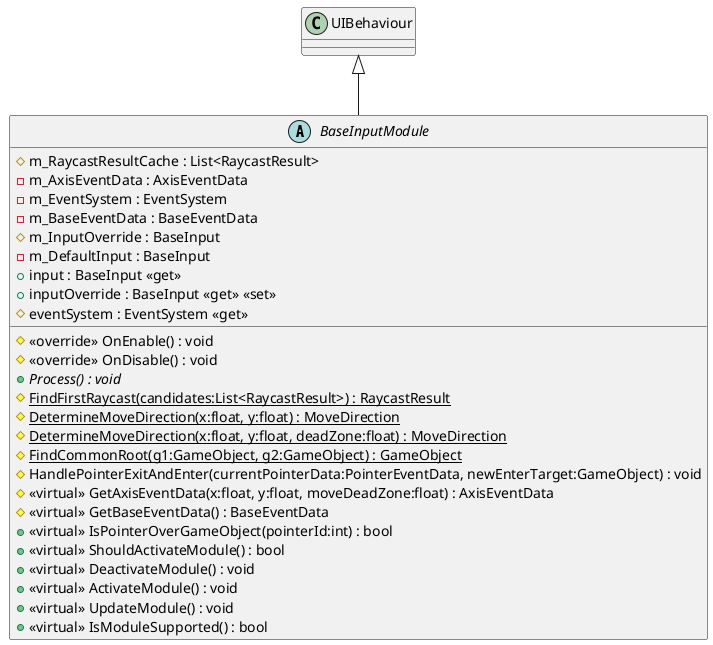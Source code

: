 @startuml
abstract class BaseInputModule {
    # m_RaycastResultCache : List<RaycastResult>
    - m_AxisEventData : AxisEventData
    - m_EventSystem : EventSystem
    - m_BaseEventData : BaseEventData
    # m_InputOverride : BaseInput
    - m_DefaultInput : BaseInput
    + input : BaseInput <<get>>
    + inputOverride : BaseInput <<get>> <<set>>
    # eventSystem : EventSystem <<get>>
    # <<override>> OnEnable() : void
    # <<override>> OnDisable() : void
    + {abstract} Process() : void
    # {static} FindFirstRaycast(candidates:List<RaycastResult>) : RaycastResult
    # {static} DetermineMoveDirection(x:float, y:float) : MoveDirection
    # {static} DetermineMoveDirection(x:float, y:float, deadZone:float) : MoveDirection
    # {static} FindCommonRoot(g1:GameObject, g2:GameObject) : GameObject
    # HandlePointerExitAndEnter(currentPointerData:PointerEventData, newEnterTarget:GameObject) : void
    # <<virtual>> GetAxisEventData(x:float, y:float, moveDeadZone:float) : AxisEventData
    # <<virtual>> GetBaseEventData() : BaseEventData
    + <<virtual>> IsPointerOverGameObject(pointerId:int) : bool
    + <<virtual>> ShouldActivateModule() : bool
    + <<virtual>> DeactivateModule() : void
    + <<virtual>> ActivateModule() : void
    + <<virtual>> UpdateModule() : void
    + <<virtual>> IsModuleSupported() : bool
}
UIBehaviour <|-- BaseInputModule
@enduml
